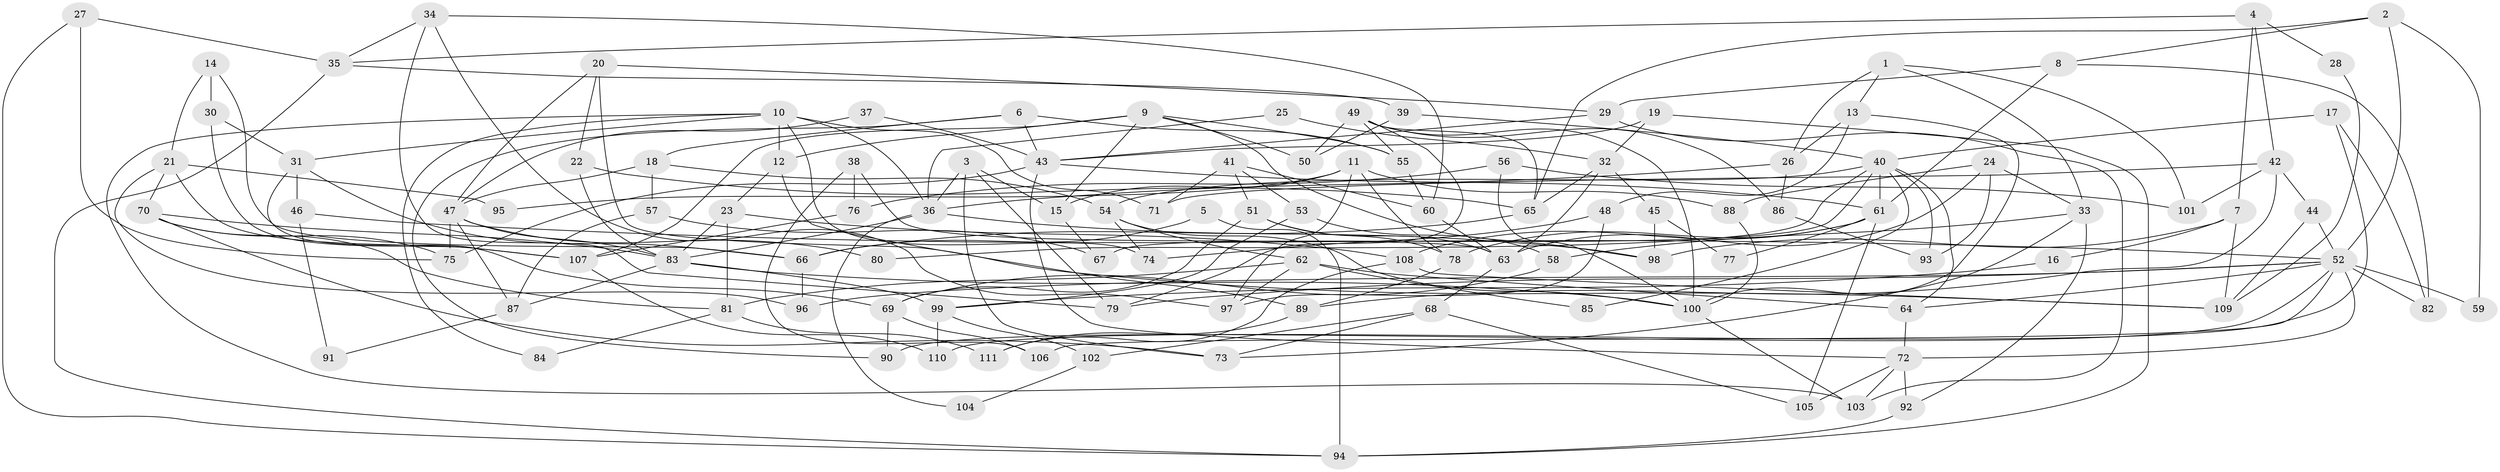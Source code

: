 // coarse degree distribution, {4: 0.2028985507246377, 7: 0.13043478260869565, 6: 0.15942028985507245, 2: 0.11594202898550725, 5: 0.17391304347826086, 9: 0.043478260869565216, 3: 0.13043478260869565, 8: 0.028985507246376812, 11: 0.014492753623188406}
// Generated by graph-tools (version 1.1) at 2025/24/03/03/25 07:24:03]
// undirected, 111 vertices, 222 edges
graph export_dot {
graph [start="1"]
  node [color=gray90,style=filled];
  1;
  2;
  3;
  4;
  5;
  6;
  7;
  8;
  9;
  10;
  11;
  12;
  13;
  14;
  15;
  16;
  17;
  18;
  19;
  20;
  21;
  22;
  23;
  24;
  25;
  26;
  27;
  28;
  29;
  30;
  31;
  32;
  33;
  34;
  35;
  36;
  37;
  38;
  39;
  40;
  41;
  42;
  43;
  44;
  45;
  46;
  47;
  48;
  49;
  50;
  51;
  52;
  53;
  54;
  55;
  56;
  57;
  58;
  59;
  60;
  61;
  62;
  63;
  64;
  65;
  66;
  67;
  68;
  69;
  70;
  71;
  72;
  73;
  74;
  75;
  76;
  77;
  78;
  79;
  80;
  81;
  82;
  83;
  84;
  85;
  86;
  87;
  88;
  89;
  90;
  91;
  92;
  93;
  94;
  95;
  96;
  97;
  98;
  99;
  100;
  101;
  102;
  103;
  104;
  105;
  106;
  107;
  108;
  109;
  110;
  111;
  1 -- 13;
  1 -- 26;
  1 -- 33;
  1 -- 101;
  2 -- 8;
  2 -- 52;
  2 -- 59;
  2 -- 65;
  3 -- 15;
  3 -- 36;
  3 -- 73;
  3 -- 79;
  4 -- 42;
  4 -- 35;
  4 -- 7;
  4 -- 28;
  5 -- 66;
  5 -- 94;
  6 -- 43;
  6 -- 18;
  6 -- 55;
  6 -- 90;
  7 -- 98;
  7 -- 16;
  7 -- 109;
  8 -- 29;
  8 -- 61;
  8 -- 82;
  9 -- 12;
  9 -- 50;
  9 -- 15;
  9 -- 55;
  9 -- 98;
  9 -- 107;
  10 -- 31;
  10 -- 103;
  10 -- 12;
  10 -- 36;
  10 -- 71;
  10 -- 74;
  10 -- 84;
  11 -- 97;
  11 -- 88;
  11 -- 15;
  11 -- 78;
  11 -- 95;
  12 -- 23;
  12 -- 89;
  13 -- 100;
  13 -- 26;
  13 -- 48;
  14 -- 66;
  14 -- 21;
  14 -- 30;
  15 -- 67;
  16 -- 99;
  17 -- 40;
  17 -- 82;
  17 -- 110;
  18 -- 47;
  18 -- 54;
  18 -- 57;
  19 -- 43;
  19 -- 94;
  19 -- 32;
  20 -- 109;
  20 -- 47;
  20 -- 22;
  20 -- 29;
  21 -- 96;
  21 -- 70;
  21 -- 95;
  21 -- 107;
  22 -- 65;
  22 -- 83;
  23 -- 83;
  23 -- 108;
  23 -- 81;
  24 -- 33;
  24 -- 63;
  24 -- 88;
  24 -- 93;
  25 -- 36;
  25 -- 32;
  26 -- 86;
  26 -- 36;
  27 -- 75;
  27 -- 35;
  27 -- 94;
  28 -- 109;
  29 -- 103;
  29 -- 43;
  30 -- 107;
  30 -- 31;
  31 -- 69;
  31 -- 46;
  31 -- 66;
  32 -- 65;
  32 -- 45;
  32 -- 63;
  33 -- 73;
  33 -- 58;
  33 -- 92;
  34 -- 97;
  34 -- 60;
  34 -- 35;
  34 -- 79;
  35 -- 94;
  35 -- 39;
  36 -- 83;
  36 -- 98;
  36 -- 104;
  37 -- 47;
  37 -- 43;
  38 -- 106;
  38 -- 63;
  38 -- 76;
  39 -- 40;
  39 -- 50;
  40 -- 61;
  40 -- 64;
  40 -- 54;
  40 -- 67;
  40 -- 80;
  40 -- 85;
  40 -- 93;
  41 -- 71;
  41 -- 60;
  41 -- 51;
  41 -- 53;
  42 -- 101;
  42 -- 89;
  42 -- 44;
  42 -- 71;
  43 -- 75;
  43 -- 61;
  43 -- 72;
  44 -- 52;
  44 -- 109;
  45 -- 98;
  45 -- 77;
  46 -- 52;
  46 -- 91;
  47 -- 87;
  47 -- 83;
  47 -- 75;
  47 -- 80;
  48 -- 74;
  48 -- 97;
  49 -- 79;
  49 -- 55;
  49 -- 50;
  49 -- 65;
  49 -- 86;
  49 -- 100;
  51 -- 78;
  51 -- 63;
  51 -- 69;
  52 -- 79;
  52 -- 64;
  52 -- 59;
  52 -- 72;
  52 -- 82;
  52 -- 90;
  52 -- 96;
  52 -- 106;
  53 -- 58;
  53 -- 99;
  54 -- 100;
  54 -- 62;
  54 -- 74;
  55 -- 60;
  56 -- 100;
  56 -- 76;
  56 -- 101;
  57 -- 67;
  57 -- 87;
  58 -- 69;
  60 -- 63;
  61 -- 108;
  61 -- 77;
  61 -- 78;
  61 -- 105;
  62 -- 81;
  62 -- 64;
  62 -- 85;
  62 -- 97;
  63 -- 68;
  64 -- 72;
  65 -- 66;
  66 -- 96;
  68 -- 105;
  68 -- 73;
  68 -- 102;
  69 -- 90;
  69 -- 106;
  70 -- 83;
  70 -- 73;
  70 -- 75;
  70 -- 81;
  72 -- 92;
  72 -- 103;
  72 -- 105;
  76 -- 107;
  78 -- 89;
  81 -- 84;
  81 -- 111;
  83 -- 99;
  83 -- 87;
  83 -- 100;
  86 -- 93;
  87 -- 91;
  88 -- 100;
  89 -- 111;
  92 -- 94;
  99 -- 110;
  99 -- 102;
  100 -- 103;
  102 -- 104;
  107 -- 110;
  108 -- 109;
  108 -- 111;
}
